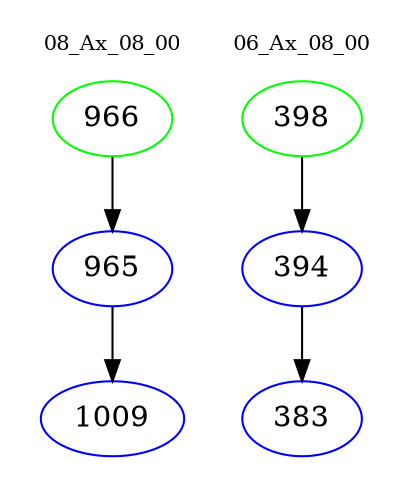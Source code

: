 digraph{
subgraph cluster_0 {
color = white
label = "08_Ax_08_00";
fontsize=10;
T0_966 [label="966", color="green"]
T0_966 -> T0_965 [color="black"]
T0_965 [label="965", color="blue"]
T0_965 -> T0_1009 [color="black"]
T0_1009 [label="1009", color="blue"]
}
subgraph cluster_1 {
color = white
label = "06_Ax_08_00";
fontsize=10;
T1_398 [label="398", color="green"]
T1_398 -> T1_394 [color="black"]
T1_394 [label="394", color="blue"]
T1_394 -> T1_383 [color="black"]
T1_383 [label="383", color="blue"]
}
}
